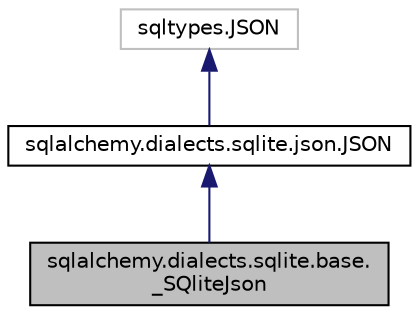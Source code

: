 digraph "sqlalchemy.dialects.sqlite.base._SQliteJson"
{
 // LATEX_PDF_SIZE
  edge [fontname="Helvetica",fontsize="10",labelfontname="Helvetica",labelfontsize="10"];
  node [fontname="Helvetica",fontsize="10",shape=record];
  Node1 [label="sqlalchemy.dialects.sqlite.base.\l_SQliteJson",height=0.2,width=0.4,color="black", fillcolor="grey75", style="filled", fontcolor="black",tooltip=" "];
  Node2 -> Node1 [dir="back",color="midnightblue",fontsize="10",style="solid",fontname="Helvetica"];
  Node2 [label="sqlalchemy.dialects.sqlite.json.JSON",height=0.2,width=0.4,color="black", fillcolor="white", style="filled",URL="$classsqlalchemy_1_1dialects_1_1sqlite_1_1json_1_1JSON.html",tooltip=" "];
  Node3 -> Node2 [dir="back",color="midnightblue",fontsize="10",style="solid",fontname="Helvetica"];
  Node3 [label="sqltypes.JSON",height=0.2,width=0.4,color="grey75", fillcolor="white", style="filled",tooltip=" "];
}
